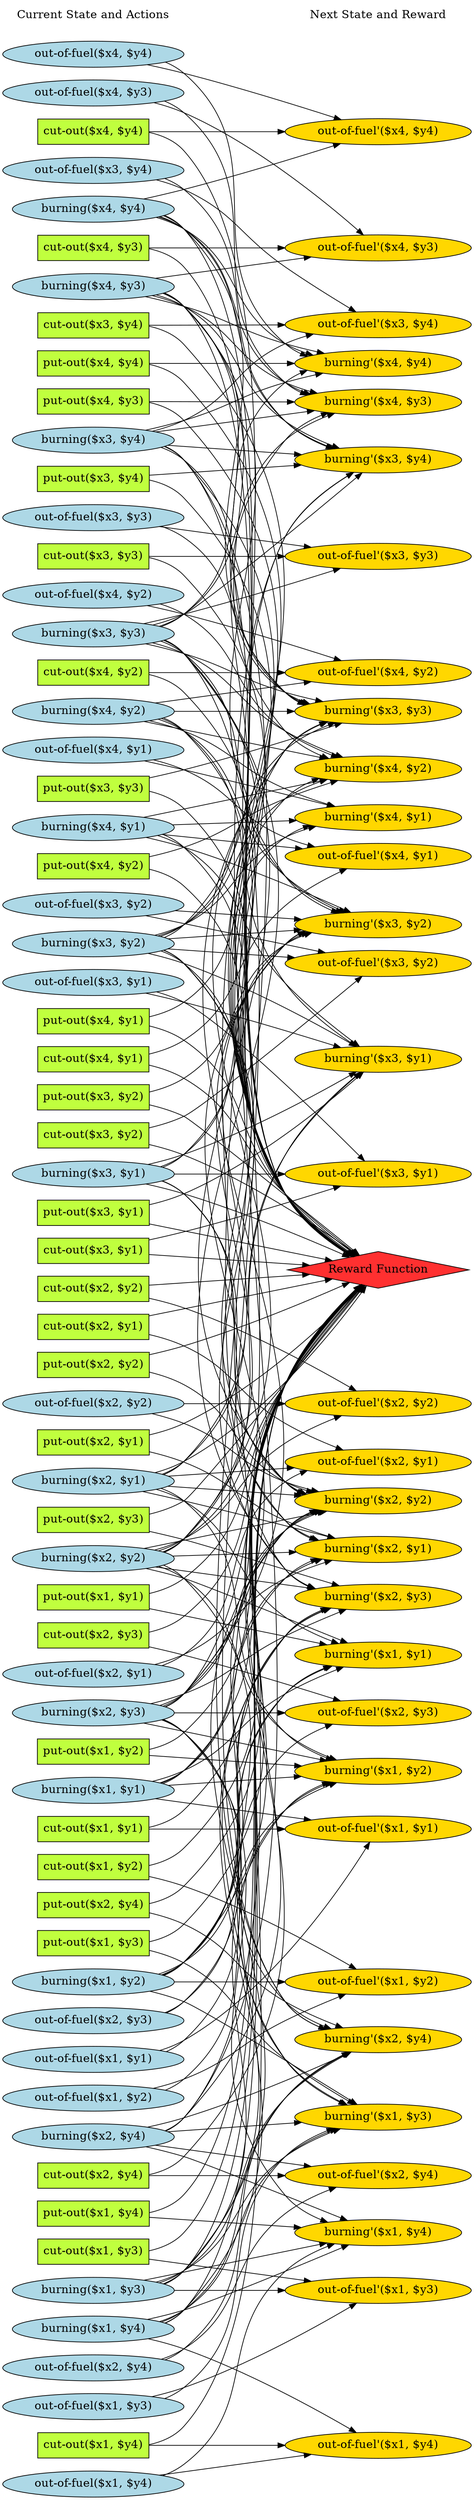 digraph G {
	graph [bb="0,0,615.79,3506.4",
		fontname=Helvetica,
		fontsize=16,
		rankdir=LR,
		ranksep=2.00,
		ratio=auto,
		size=600
	];
	node [fontsize=16,
		label="\N"
	];
	{
		graph [rank=same];
		"cut-out($x4, $y4)"		 [color=black,
			fillcolor=olivedrab1,
			height=0.5,
			pos="108.89,3325.4",
			shape=box,
			style=filled,
			width=1.8056];
		"put-out($x1, $y1)"		 [color=black,
			fillcolor=olivedrab1,
			height=0.5,
			pos="108.89,1268.4",
			shape=box,
			style=filled,
			width=1.8194];
		"burning($x1, $y4)"		 [color=black,
			fillcolor=lightblue,
			height=0.51069,
			pos="108.89,236.38",
			shape=ellipse,
			style=filled,
			width=2.6517];
		"out-of-fuel($x2, $y3)"		 [color=black,
			fillcolor=lightblue,
			height=0.51069,
			pos="108.89,672.38",
			shape=ellipse,
			style=filled,
			width=3.0248];
		"cut-out($x2, $y2)"		 [color=black,
			fillcolor=olivedrab1,
			height=0.5,
			pos="108.89,1700.4",
			shape=box,
			style=filled,
			width=1.8056];
		"burning($x4, $y3)"		 [color=black,
			fillcolor=lightblue,
			height=0.51069,
			pos="108.89,3108.4",
			shape=ellipse,
			style=filled,
			width=2.6517];
		"put-out($x3, $y3)"		 [color=black,
			fillcolor=olivedrab1,
			height=0.5,
			pos="108.89,2404.4",
			shape=box,
			style=filled,
			width=1.8194];
		"burning($x2, $y1)"		 [color=black,
			fillcolor=lightblue,
			height=0.51069,
			pos="108.89,1430.4",
			shape=ellipse,
			style=filled,
			width=2.6517];
		"cut-out($x4, $y3)"		 [color=black,
			fillcolor=olivedrab1,
			height=0.5,
			pos="108.89,3162.4",
			shape=box,
			style=filled,
			width=1.8056];
		"burning($x1, $y3)"		 [color=black,
			fillcolor=lightblue,
			height=0.51069,
			pos="108.89,291.38",
			shape=ellipse,
			style=filled,
			width=2.6517];
		"out-of-fuel($x2, $y4)"		 [color=black,
			fillcolor=lightblue,
			height=0.51069,
			pos="108.89,181.38",
			shape=ellipse,
			style=filled,
			width=3.0248];
		"put-out($x4, $y1)"		 [color=black,
			fillcolor=olivedrab1,
			height=0.5,
			pos="108.89,2078.4",
			shape=box,
			style=filled,
			width=1.8194];
		"put-out($x3, $y2)"		 [color=black,
			fillcolor=olivedrab1,
			height=0.5,
			pos="108.89,1970.4",
			shape=box,
			style=filled,
			width=1.8194];
		"cut-out($x2, $y1)"		 [color=black,
			fillcolor=olivedrab1,
			height=0.5,
			pos="108.89,1646.4",
			shape=box,
			style=filled,
			width=1.8056];
		"burning($x4, $y4)"		 [color=black,
			fillcolor=lightblue,
			height=0.51069,
			pos="108.89,3216.4",
			shape=ellipse,
			style=filled,
			width=2.6517];
		"burning($x2, $y2)"		 [color=black,
			fillcolor=lightblue,
			height=0.51069,
			pos="108.89,1322.4",
			shape=ellipse,
			style=filled,
			width=2.6517];
		"put-out($x1, $y3)"		 [color=black,
			fillcolor=olivedrab1,
			height=0.5,
			pos="108.89,781.38",
			shape=box,
			style=filled,
			width=1.8194];
		"burning($x1, $y2)"		 [color=black,
			fillcolor=lightblue,
			height=0.51069,
			pos="108.89,727.38",
			shape=ellipse,
			style=filled,
			width=2.6517];
		"Current State and Actions"		 [color=black,
			fillcolor=white,
			height=0.5,
			pos="108.89,3488.4",
			shape=plaintext,
			style=bold,
			width=2.5139];
		"out-of-fuel($x1, $y4)"		 [color=black,
			fillcolor=lightblue,
			height=0.51069,
			pos="108.89,18.385",
			shape=ellipse,
			style=filled,
			width=3.0248];
		"out-of-fuel($x2, $y1)"		 [color=black,
			fillcolor=lightblue,
			height=0.51069,
			pos="108.89,1160.4",
			shape=ellipse,
			style=filled,
			width=3.0248];
		"put-out($x3, $y1)"		 [color=black,
			fillcolor=olivedrab1,
			height=0.5,
			pos="108.89,1808.4",
			shape=box,
			style=filled,
			width=1.8194];
		"out-of-fuel($x3, $y2)"		 [color=black,
			fillcolor=lightblue,
			height=0.51069,
			pos="108.89,2242.4",
			shape=ellipse,
			style=filled,
			width=3.0248];
		"put-out($x1, $y2)"		 [color=black,
			fillcolor=olivedrab1,
			height=0.5,
			pos="108.89,1051.4",
			shape=box,
			style=filled,
			width=1.8194];
		"burning($x1, $y1)"		 [color=black,
			fillcolor=lightblue,
			height=0.51069,
			pos="108.89,997.38",
			shape=ellipse,
			style=filled,
			width=2.6517];
		"put-out($x2, $y1)"		 [color=black,
			fillcolor=olivedrab1,
			height=0.5,
			pos="108.89,1484.4",
			shape=box,
			style=filled,
			width=1.8194];
		"out-of-fuel($x1, $y3)"		 [color=black,
			fillcolor=lightblue,
			height=0.51069,
			pos="108.89,126.38",
			shape=ellipse,
			style=filled,
			width=3.0248];
		"out-of-fuel($x2, $y2)"		 [color=black,
			fillcolor=lightblue,
			height=0.51069,
			pos="108.89,1538.4",
			shape=ellipse,
			style=filled,
			width=3.0248];
		"out-of-fuel($x3, $y1)"		 [color=black,
			fillcolor=lightblue,
			height=0.51069,
			pos="108.89,2132.4",
			shape=ellipse,
			style=filled,
			width=3.0248];
		"out-of-fuel($x4, $y2)"		 [color=black,
			fillcolor=lightblue,
			height=0.51069,
			pos="108.89,2676.4",
			shape=ellipse,
			style=filled,
			width=3.0248];
		"cut-out($x3, $y3)"		 [color=black,
			fillcolor=olivedrab1,
			height=0.5,
			pos="108.89,2730.4",
			shape=box,
			style=filled,
			width=1.8056];
		"put-out($x2, $y2)"		 [color=black,
			fillcolor=olivedrab1,
			height=0.5,
			pos="108.89,1592.4",
			shape=box,
			style=filled,
			width=1.8194];
		"out-of-fuel($x1, $y2)"		 [color=black,
			fillcolor=lightblue,
			height=0.51069,
			pos="108.89,562.38",
			shape=ellipse,
			style=filled,
			width=3.0248];
		"burning($x3, $y2)"		 [color=black,
			fillcolor=lightblue,
			height=0.51069,
			pos="108.89,2187.4",
			shape=ellipse,
			style=filled,
			width=2.6517];
		"out-of-fuel($x3, $y4)"		 [color=black,
			fillcolor=lightblue,
			height=0.51069,
			pos="108.89,3271.4",
			shape=ellipse,
			style=filled,
			width=3.0248];
		"put-out($x4, $y4)"		 [color=black,
			fillcolor=olivedrab1,
			height=0.5,
			pos="108.89,3000.4",
			shape=box,
			style=filled,
			width=1.8194];
		"cut-out($x1, $y1)"		 [color=black,
			fillcolor=olivedrab1,
			height=0.5,
			pos="108.89,943.38",
			shape=box,
			style=filled,
			width=1.8056];
		"put-out($x1, $y4)"		 [color=black,
			fillcolor=olivedrab1,
			height=0.5,
			pos="108.89,399.38",
			shape=box,
			style=filled,
			width=1.8194];
		"out-of-fuel($x4, $y1)"		 [color=black,
			fillcolor=lightblue,
			height=0.51069,
			pos="108.89,2458.4",
			shape=ellipse,
			style=filled,
			width=3.0248];
		"put-out($x2, $y3)"		 [color=black,
			fillcolor=olivedrab1,
			height=0.5,
			pos="108.89,1376.4",
			shape=box,
			style=filled,
			width=1.8194];
		"cut-out($x3, $y4)"		 [color=black,
			fillcolor=olivedrab1,
			height=0.5,
			pos="108.89,3054.4",
			shape=box,
			style=filled,
			width=1.8056];
		"out-of-fuel($x1, $y1)"		 [color=black,
			fillcolor=lightblue,
			height=0.51069,
			pos="108.89,617.38",
			shape=ellipse,
			style=filled,
			width=3.0248];
		"burning($x3, $y1)"		 [color=black,
			fillcolor=lightblue,
			height=0.51069,
			pos="108.89,1862.4",
			shape=ellipse,
			style=filled,
			width=2.6517];
		"out-of-fuel($x3, $y3)"		 [color=black,
			fillcolor=lightblue,
			height=0.51069,
			pos="108.89,2784.4",
			shape=ellipse,
			style=filled,
			width=3.0248];
		"cut-out($x1, $y2)"		 [color=black,
			fillcolor=olivedrab1,
			height=0.5,
			pos="108.89,889.38",
			shape=box,
			style=filled,
			width=1.8056];
		"cut-out($x4, $y2)"		 [color=black,
			fillcolor=olivedrab1,
			height=0.5,
			pos="108.89,2567.4",
			shape=box,
			style=filled,
			width=1.8056];
		"out-of-fuel($x4, $y4)"		 [color=black,
			fillcolor=lightblue,
			height=0.51069,
			pos="108.89,3434.4",
			shape=ellipse,
			style=filled,
			width=3.0248];
		"cut-out($x3, $y1)"		 [color=black,
			fillcolor=olivedrab1,
			height=0.5,
			pos="108.89,1754.4",
			shape=box,
			style=filled,
			width=1.8056];
		"put-out($x2, $y4)"		 [color=black,
			fillcolor=olivedrab1,
			height=0.5,
			pos="108.89,835.38",
			shape=box,
			style=filled,
			width=1.8194];
		"cut-out($x1, $y3)"		 [color=black,
			fillcolor=olivedrab1,
			height=0.5,
			pos="108.89,345.38",
			shape=box,
			style=filled,
			width=1.8056];
		"burning($x3, $y4)"		 [color=black,
			fillcolor=lightblue,
			height=0.51069,
			pos="108.89,2892.4",
			shape=ellipse,
			style=filled,
			width=2.6517];
		"put-out($x4, $y2)"		 [color=black,
			fillcolor=olivedrab1,
			height=0.5,
			pos="108.89,2296.4",
			shape=box,
			style=filled,
			width=1.8194];
		"burning($x4, $y1)"		 [color=black,
			fillcolor=lightblue,
			height=0.51069,
			pos="108.89,2350.4",
			shape=ellipse,
			style=filled,
			width=2.6517];
		"cut-out($x2, $y4)"		 [color=black,
			fillcolor=olivedrab1,
			height=0.5,
			pos="108.89,453.38",
			shape=box,
			style=filled,
			width=1.8056];
		"burning($x2, $y3)"		 [color=black,
			fillcolor=lightblue,
			height=0.51069,
			pos="108.89,1105.4",
			shape=ellipse,
			style=filled,
			width=2.6517];
		"out-of-fuel($x4, $y3)"		 [color=black,
			fillcolor=lightblue,
			height=0.51069,
			pos="108.89,3379.4",
			shape=ellipse,
			style=filled,
			width=3.0248];
		"cut-out($x4, $y1)"		 [color=black,
			fillcolor=olivedrab1,
			height=0.5,
			pos="108.89,2024.4",
			shape=box,
			style=filled,
			width=1.8056];
		"cut-out($x3, $y2)"		 [color=black,
			fillcolor=olivedrab1,
			height=0.5,
			pos="108.89,1916.4",
			shape=box,
			style=filled,
			width=1.8056];
		"cut-out($x1, $y4)"		 [color=black,
			fillcolor=olivedrab1,
			height=0.5,
			pos="108.89,72.385",
			shape=box,
			style=filled,
			width=1.8056];
		"burning($x3, $y3)"		 [color=black,
			fillcolor=lightblue,
			height=0.51069,
			pos="108.89,2621.4",
			shape=ellipse,
			style=filled,
			width=2.6517];
		"cut-out($x2, $y3)"		 [color=black,
			fillcolor=olivedrab1,
			height=0.5,
			pos="108.89,1214.4",
			shape=box,
			style=filled,
			width=1.8056];
		"burning($x2, $y4)"		 [color=black,
			fillcolor=lightblue,
			height=0.51069,
			pos="108.89,507.38",
			shape=ellipse,
			style=filled,
			width=2.6517];
		"burning($x4, $y2)"		 [color=black,
			fillcolor=lightblue,
			height=0.51069,
			pos="108.89,2513.4",
			shape=ellipse,
			style=filled,
			width=2.6517];
		"put-out($x3, $y4)"		 [color=black,
			fillcolor=olivedrab1,
			height=0.5,
			pos="108.89,2838.4",
			shape=box,
			style=filled,
			width=1.8194];
		"put-out($x4, $y3)"		 [color=black,
			fillcolor=olivedrab1,
			height=0.5,
			pos="108.89,2946.4",
			shape=box,
			style=filled,
			width=1.8194];
	}
	{
		graph [rank=same];
		"out-of-fuel'($x3, $y1)"		 [color=black,
			fillcolor=gold1,
			height=0.51069,
			pos="488.79,1862.4",
			shape=ellipse,
			style=filled,
			width=3.0838];
		"out-of-fuel'($x2, $y4)"		 [color=black,
			fillcolor=gold1,
			height=0.51069,
			pos="488.79,453.38",
			shape=ellipse,
			style=filled,
			width=3.0838];
		"burning'($x1, $y1)"		 [color=black,
			fillcolor=gold1,
			height=0.51069,
			pos="488.79,1173.4",
			shape=ellipse,
			style=filled,
			width=2.7106];
		"burning'($x4, $y1)"		 [color=black,
			fillcolor=gold1,
			height=0.51069,
			pos="488.79,2363.4",
			shape=ellipse,
			style=filled,
			width=2.7106];
		"burning'($x3, $y3)"		 [color=black,
			fillcolor=gold1,
			height=0.51069,
			pos="488.79,2512.4",
			shape=ellipse,
			style=filled,
			width=2.7106];
		"Next State and Reward"		 [color=black,
			fillcolor=white,
			height=0.5,
			pos="488.79,3488.4",
			shape=plaintext,
			style=bold,
			width=2.25];
		"burning'($x3, $y2)"		 [color=black,
			fillcolor=gold1,
			height=0.51069,
			pos="488.79,2213.4",
			shape=ellipse,
			style=filled,
			width=2.7106];
		"out-of-fuel'($x4, $y4)"		 [color=black,
			fillcolor=gold1,
			height=0.51069,
			pos="488.79,3325.4",
			shape=ellipse,
			style=filled,
			width=3.0838];
		"burning'($x4, $y3)"		 [color=black,
			fillcolor=gold1,
			height=0.51069,
			pos="488.79,2945.4",
			shape=ellipse,
			style=filled,
			width=2.7106];
		"out-of-fuel'($x1, $y1)"		 [color=black,
			fillcolor=gold1,
			height=0.51069,
			pos="488.79,943.38",
			shape=ellipse,
			style=filled,
			width=3.0838];
		"burning'($x2, $y4)"		 [color=black,
			fillcolor=gold1,
			height=0.51069,
			pos="488.79,644.38",
			shape=ellipse,
			style=filled,
			width=2.7106];
		"burning'($x4, $y2)"		 [color=black,
			fillcolor=gold1,
			height=0.51069,
			pos="488.79,2444.4",
			shape=ellipse,
			style=filled,
			width=2.7106];
		"burning'($x3, $y4)"		 [color=black,
			fillcolor=gold1,
			height=0.51069,
			pos="488.79,2864.4",
			shape=ellipse,
			style=filled,
			width=2.7106];
		"out-of-fuel'($x4, $y2)"		 [color=black,
			fillcolor=gold1,
			height=0.51069,
			pos="488.79,2567.4",
			shape=ellipse,
			style=filled,
			width=3.0838];
		"out-of-fuel'($x1, $y3)"		 [color=black,
			fillcolor=gold1,
			height=0.51069,
			pos="488.79,291.38",
			shape=ellipse,
			style=filled,
			width=3.0838];
		"Reward Function"		 [color=black,
			fillcolor=firebrick1,
			height=0.72222,
			pos="488.79,1727.4",
			shape=diamond,
			style=filled,
			width=3.5278];
		"burning'($x2, $y2)"		 [color=black,
			fillcolor=gold1,
			height=0.51069,
			pos="488.79,1415.4",
			shape=ellipse,
			style=filled,
			width=2.7106];
		"burning'($x1, $y4)"		 [color=black,
			fillcolor=gold1,
			height=0.51069,
			pos="488.79,372.38",
			shape=ellipse,
			style=filled,
			width=2.7106];
		"out-of-fuel'($x4, $y3)"		 [color=black,
			fillcolor=gold1,
			height=0.51069,
			pos="488.79,3162.4",
			shape=ellipse,
			style=filled,
			width=3.0838];
		"out-of-fuel'($x1, $y2)"		 [color=black,
			fillcolor=gold1,
			height=0.51069,
			pos="488.79,727.38",
			shape=ellipse,
			style=filled,
			width=3.0838];
		"burning'($x4, $y4)"		 [color=black,
			fillcolor=gold1,
			height=0.51069,
			pos="488.79,3000.4",
			shape=ellipse,
			style=filled,
			width=2.7106];
		"burning'($x2, $y3)"		 [color=black,
			fillcolor=gold1,
			height=0.51069,
			pos="488.79,1254.4",
			shape=ellipse,
			style=filled,
			width=2.7106];
		"out-of-fuel'($x2, $y1)"		 [color=black,
			fillcolor=gold1,
			height=0.51069,
			pos="488.79,1470.4",
			shape=ellipse,
			style=filled,
			width=3.0838];
		"out-of-fuel'($x3, $y4)"		 [color=black,
			fillcolor=gold1,
			height=0.51069,
			pos="488.79,3055.4",
			shape=ellipse,
			style=filled,
			width=3.0838];
		"out-of-fuel'($x3, $y3)"		 [color=black,
			fillcolor=gold1,
			height=0.51069,
			pos="488.79,2730.4",
			shape=ellipse,
			style=filled,
			width=3.0838];
		"burning'($x1, $y3)"		 [color=black,
			fillcolor=gold1,
			height=0.51069,
			pos="488.79,535.38",
			shape=ellipse,
			style=filled,
			width=2.7106];
		"burning'($x3, $y1)"		 [color=black,
			fillcolor=gold1,
			height=0.51069,
			pos="488.79,1997.4",
			shape=ellipse,
			style=filled,
			width=2.7106];
		"out-of-fuel'($x2, $y2)"		 [color=black,
			fillcolor=gold1,
			height=0.51069,
			pos="488.79,1538.4",
			shape=ellipse,
			style=filled,
			width=3.0838];
		"out-of-fuel'($x2, $y3)"		 [color=black,
			fillcolor=gold1,
			height=0.51069,
			pos="488.79,1105.4",
			shape=ellipse,
			style=filled,
			width=3.0838];
		"out-of-fuel'($x3, $y2)"		 [color=black,
			fillcolor=gold1,
			height=0.51069,
			pos="488.79,2158.4",
			shape=ellipse,
			style=filled,
			width=3.0838];
		"burning'($x1, $y2)"		 [color=black,
			fillcolor=gold1,
			height=0.51069,
			pos="488.79,1024.4",
			shape=ellipse,
			style=filled,
			width=2.7106];
		"out-of-fuel'($x1, $y4)"		 [color=black,
			fillcolor=gold1,
			height=0.51069,
			pos="488.79,72.385",
			shape=ellipse,
			style=filled,
			width=3.0838];
		"out-of-fuel'($x4, $y1)"		 [color=black,
			fillcolor=gold1,
			height=0.51069,
			pos="488.79,2308.4",
			shape=ellipse,
			style=filled,
			width=3.0838];
		"burning'($x2, $y1)"		 [color=black,
			fillcolor=gold1,
			height=0.51069,
			pos="488.79,1335.4",
			shape=ellipse,
			style=filled,
			width=2.7106];
	}
	"cut-out($x4, $y4)" -> "out-of-fuel'($x4, $y4)"	 [color=black,
		pos="e,377.75,3325.4 174,3325.4 226.87,3325.4 303.34,3325.4 367.56,3325.4",
		style=solid];
	"cut-out($x4, $y4)" -> "Reward Function"	 [pos="e,453.77,1746.2 173.97,3322.4 190.47,3318.5 206.69,3311.3 217.79,3298.4 431.19,3051 210.89,2125.1 361.79,1835.4 380.42,1799.6 416.36,\
1770.7 445.11,1751.8"];
	"put-out($x1, $y1)" -> "burning'($x1, $y1)"	 [color=black,
		pos="e,429.6,1188.1 174.65,1252.2 188.87,1248.6 203.84,1244.9 217.79,1241.4 286.53,1224.1 365.1,1204.3 419.69,1190.6",
		style=solid];
	"put-out($x1, $y1)" -> "Reward Function"	 [pos="e,468.56,1705.2 174.66,1275.4 189.94,1279.4 205.39,1285.7 217.79,1295.4 324.98,1379.1 287.77,1451.3 361.79,1565.4 393.12,1613.7 \
435.09,1665.5 461.79,1697.2"];
	"burning($x1, $y4)" -> "burning'($x2, $y4)"	 [color=black,
		pos="e,451.09,627.38 186.17,247.24 197.58,251.3 208.59,256.83 217.79,264.38 331.49,357.71 264.57,451.99 361.79,562.38 384.08,587.7 415.99,\
608.36 442.11,622.61",
		style=solid];
	"burning($x1, $y4)" -> "Reward Function"	 [pos="e,464.72,1706.1 191.3,245.83 201.38,250.14 210.63,256.12 217.79,264.38 408.18,484.3 252.38,1295.9 361.79,1565.4 383.35,1618.5 427.57,\
1668.8 457.45,1698.9"];
	"burning($x1, $y4)" -> "burning'($x1, $y4)"	 [color=black,
		pos="e,447.76,355.65 169.93,250.53 185.62,254.61 202.44,259.34 217.79,264.38 260.19,278.31 372.81,324.51 438.43,351.77",
		style=solid];
	"burning($x1, $y4)" -> "burning'($x2, $y3)"	 [color=black,
		pos="e,423.64,1240.7 190.72,246 200.94,250.27 210.39,256.2 217.79,264.38 499.96,576.68 103.97,867.7 361.79,1200.4 374.94,1217.4 394.47,\
1229.1 414.25,1237.1",
		style=solid];
	"burning($x1, $y4)" -> "burning'($x1, $y3)"	 [color=black,
		pos="e,435,519.98 183.9,247.89 195.91,251.87 207.7,257.21 217.79,264.38 311.8,331.27 273.33,406.31 361.79,480.38 380.28,495.87 403.8,\
507.7 425.51,516.35",
		style=solid];
	"burning($x1, $y4)" -> "out-of-fuel'($x1, $y4)"	 [color=black,
		pos="e,457.97,90.067 172.22,222.62 187.33,218.62 203.3,213.84 217.79,208.38 303.51,176.09 397.84,124.62 449.2,95.132",
		style=solid];
	"out-of-fuel($x2, $y3)" -> "burning'($x2, $y3)"	 [color=black,
		pos="e,426.55,1240.2 192.78,684.13 202.02,688.14 210.65,693.43 217.79,700.38 383.46,861.73 208.75,1027 361.79,1200.4 376.34,1216.9 396.79,\
1228.5 416.99,1236.6",
		style=solid];
	"out-of-fuel($x2, $y3)" -> "out-of-fuel'($x2, $y3)"	 [color=black,
		pos="e,426.94,1090 191.25,684.56 200.91,688.49 210.06,693.64 217.79,700.38 344.81,811.28 243.49,931.23 361.79,1051.4 377.07,1066.9 397.52,\
1078.2 417.5,1086.4",
		style=solid];
	"cut-out($x2, $y2)" -> "Reward Function"	 [pos="e,394.27,1720.7 174,1705 231.48,1709.1 316.87,1715.2 384.07,1720"];
	"cut-out($x2, $y2)" -> "out-of-fuel'($x2, $y2)"	 [color=black,
		pos="e,457.59,1556.2 173.93,1686.8 188.53,1683 203.84,1678.5 217.79,1673.4 303.34,1641.7 397.36,1590.7 448.8,1561.3",
		style=solid];
	"burning($x4, $y3)" -> "burning'($x3, $y3)"	 [color=black,
		pos="e,398.3,2519.5 190.18,3098.7 200.42,3094.6 210.02,3089 217.79,3081.4 395.04,2906.8 182.24,2712.6 361.79,2540.4 369.59,2532.9 378.92,\
2527.2 388.93,2523",
		style=solid];
	"burning($x4, $y3)" -> "burning'($x3, $y2)"	 [color=black,
		pos="e,436.58,2228.9 191.31,3099 201.25,3094.9 210.47,3089.2 217.79,3081.4 464.53,2817.5 149.83,2573.9 361.79,2281.4 377.82,2259.3 403.31,\
2243.6 427.18,2232.9",
		style=solid];
	"burning($x4, $y3)" -> "burning'($x4, $y3)"	 [color=black,
		pos="e,411.79,2956.8 178.1,3095.7 191.6,3092 205.41,3087.3 217.79,3081.4 290.02,3047 289.11,3006.8 361.79,2973.4 374.32,2967.6 388.11,\
2963 401.83,2959.3",
		style=solid];
	"burning($x4, $y3)" -> "burning'($x4, $y2)"	 [color=black,
		pos="e,411.69,2455.7 190.62,3098.8 200.73,3094.7 210.17,3089.1 217.79,3081.4 409.7,2887.9 176.71,2685.4 361.79,2485.4 372.72,2473.6 387.09,\
2465.2 402.2,2459.2",
		style=solid];
	"burning($x4, $y3)" -> "burning'($x3, $y4)"	 [color=black,
		pos="e,437.57,2880.1 182.54,3096.6 194.83,3092.9 207.06,3087.9 217.79,3081.4 300.39,3031.2 283.46,2975 361.79,2918.4 381.7,2904 406.04,\
2892.4 428,2883.7",
		style=solid];
	"burning($x4, $y3)" -> "Reward Function"	 [pos="e,453.93,1746.3 192.03,3099.4 201.81,3095.2 210.78,3089.4 217.79,3081.4 585.51,2662.4 100.11,2327.6 361.79,1835.4 380.72,1799.8 \
416.64,1770.8 445.29,1751.9"];
	"burning($x4, $y3)" -> "out-of-fuel'($x4, $y3)"	 [color=black,
		pos="e,404.01,3150.4 185.91,3119.2 245.86,3127.8 329.75,3139.8 393.89,3149",
		style=solid];
	"burning($x4, $y3)" -> "burning'($x4, $y4)"	 [color=black,
		pos="e,420.66,3013.6 170.98,3094.3 186.35,3090.4 202.75,3086 217.79,3081.4 282.96,3061.3 296.36,3047.6 361.79,3028.4 377.46,3023.8 394.42,\
3019.5 410.66,3015.8",
		style=solid];
	"put-out($x3, $y3)" -> "burning'($x3, $y3)"	 [color=black,
		pos="e,437.73,2496.6 174.49,2420 188.78,2423.6 203.83,2427.5 217.79,2431.4 290.42,2451.4 373.32,2476.6 427.88,2493.5",
		style=solid];
	"put-out($x3, $y3)" -> "Reward Function"	 [pos="e,455.8,1746.7 174.64,2399.7 190.46,2395.7 206.17,2388.8 217.79,2377.4 395.3,2202.4 229.2,2046.4 361.79,1835.4 383.39,1801 419.39,\
1771.7 447.39,1752.4"];
	"burning($x2, $y1)" -> "burning'($x1, $y1)"	 [color=black,
		pos="e,436.68,1188.9 183.32,1418.8 195.39,1415 207.35,1410 217.79,1403.4 303.14,1349.3 281.02,1288.1 361.79,1227.4 381.25,1212.7 405.3,\
1201.2 427.14,1192.6",
		style=solid];
	"burning($x2, $y1)" -> "burning'($x3, $y2)"	 [color=black,
		pos="e,397.43,2206.7 191.18,1439.8 201.15,1444 210.4,1449.6 217.79,1457.4 445.12,1696.4 131.31,1949.5 361.79,2185.4 369.21,2193 378.19,\
2198.7 387.91,2203",
		style=solid];
	"burning($x2, $y1)" -> "Reward Function"	 [pos="e,471.81,1704.4 181.36,1442.5 193.97,1446.2 206.62,1451.1 217.79,1457.4 328.07,1519.8 424.22,1639.6 465.84,1696.2"];
	"burning($x2, $y1)" -> "burning'($x2, $y2)"	 [color=black,
		pos="e,393.25,1419.1 202.82,1426.7 257.45,1424.5 326.67,1421.8 383.21,1419.5",
		style=solid];
	"burning($x2, $y1)" -> "out-of-fuel'($x2, $y1)"	 [color=black,
		pos="e,394.76,1460.5 192.82,1439.2 249.2,1445.1 324.2,1453.1 384.46,1459.4",
		style=solid];
	"burning($x2, $y1)" -> "burning'($x3, $y1)"	 [color=black,
		pos="e,459.31,1979.7 189.49,1440.4 199.89,1444.4 209.71,1449.9 217.79,1457.4 366.27,1594.9 248.86,1721.4 361.79,1889.4 385.25,1924.3 \
422.89,1954.5 450.94,1974",
		style=solid];
	"burning($x2, $y1)" -> "burning'($x1, $y2)"	 [color=black,
		pos="e,429.76,1039.1 188.03,1420 198.82,1416 209.15,1410.7 217.79,1403.4 338.68,1301.7 249.4,1189.4 361.79,1078.4 377.94,1062.4 399.55,\
1050.9 420.31,1042.6",
		style=solid];
	"burning($x2, $y1)" -> "burning'($x2, $y1)"	 [color=black,
		pos="e,429.6,1350.1 167.85,1415.9 184.02,1411.9 201.59,1407.5 217.79,1403.4 286.53,1386.1 365.1,1366.3 419.69,1352.6",
		style=solid];
	"cut-out($x4, $y3)" -> "Reward Function"	 [pos="e,453.88,1746.3 174.15,3159.2 190.55,3155.3 206.67,3148.1 217.79,3135.4 409,2916.5 225.96,2092.4 361.79,1835.4 380.64,1799.7 416.56,\
1770.8 445.24,1751.8"];
	"cut-out($x4, $y3)" -> "out-of-fuel'($x4, $y3)"	 [color=black,
		pos="e,377.75,3162.4 174,3162.4 226.87,3162.4 303.34,3162.4 367.56,3162.4",
		style=solid];
	"burning($x1, $y3)" -> "burning'($x2, $y4)"	 [color=black,
		pos="e,452.58,627.22 186.18,302.34 197.47,306.2 208.43,311.39 217.79,318.38 318.68,393.73 274.72,471.42 361.79,562.38 385.36,587.01 417.67,\
607.85 443.68,622.36",
		style=solid];
	"burning($x1, $y3)" -> "out-of-fuel'($x1, $y3)"	 [color=black,
		pos="e,377.45,291.38 204.77,291.38 254.06,291.38 314.82,291.38 367.4,291.38",
		style=solid];
	"burning($x1, $y3)" -> "Reward Function"	 [pos="e,464.76,1706.1 192.3,300.53 201.97,304.71 210.85,310.48 217.79,318.38 401.78,528.05 256.25,1307.2 361.79,1565.4 383.47,1618.4 427.66,\
1668.8 457.5,1698.9"];
	"burning($x1, $y3)" -> "burning'($x2, $y2)"	 [color=black,
		pos="e,422.19,1401.9 191.87,300.56 201.67,304.73 210.7,310.48 217.79,318.38 530.61,667 76.52,990.88 361.79,1362.4 374.52,1379 393.41,\
1390.4 412.71,1398.3",
		style=solid];
	"burning($x1, $y3)" -> "burning'($x1, $y4)"	 [color=black,
		pos="e,423.53,358.61 173.57,305.03 239.83,319.24 343.5,341.46 413.46,356.45",
		style=solid];
	"burning($x1, $y3)" -> "burning'($x2, $y3)"	 [color=black,
		pos="e,423.74,1240.6 191.69,300.73 201.52,304.86 210.6,310.57 217.79,318.38 486.7,610.7 117.05,887.55 361.79,1200.4 375.02,1217.3 394.57,\
1229 414.35,1237.1",
		style=solid];
	"burning($x1, $y3)" -> "burning'($x1, $y3)"	 [color=black,
		pos="e,438.52,519.56 182.53,303.19 194.81,306.94 207.05,311.88 217.79,318.38 300.18,368.3 283.83,423.8 361.79,480.38 382.07,495.11 406.91,\
507 429.16,515.92",
		style=solid];
	"burning($x1, $y3)" -> "burning'($x1, $y2)"	 [color=black,
		pos="e,424.95,1010.4 190.75,300.88 200.85,304.98 210.25,310.63 217.79,318.38 424.69,531.13 172.51,741.82 361.79,970.38 375.61,987.08 \
395.55,998.73 415.5,1006.8",
		style=solid];
	"out-of-fuel($x2, $y4)" -> "out-of-fuel'($x2, $y4)"	 [color=black,
		pos="e,433.91,437.28 186.36,194.36 197.44,198.15 208.29,203.05 217.79,209.38 305.95,268.17 278.32,334.12 361.79,399.38 380.24,413.81 \
403.13,425.13 424.32,433.59",
		style=solid];
	"out-of-fuel($x2, $y4)" -> "burning'($x2, $y4)"	 [color=black,
		pos="e,449.71,627.38 191.27,193.54 200.92,197.47 210.07,202.63 217.79,209.38 345.32,320.94 253.86,431.77 361.79,562.38 383.06,588.12 \
414.53,608.61 440.7,622.67",
		style=solid];
	"put-out($x4, $y1)" -> "burning'($x4, $y1)"	 [color=black,
		pos="e,403.54,2354.4 174.48,2086.1 189.69,2090.1 205.14,2096.2 217.79,2105.4 315.36,2176.3 263.29,2265.8 361.79,2335.4 371.44,2342.2 \
382.46,2347.4 393.88,2351.4",
		style=solid];
	"put-out($x4, $y1)" -> "Reward Function"	 [pos="e,460.06,1747.6 174.58,2070.3 189.7,2066.3 205.08,2060.3 217.79,2051.4 312.09,1984.9 285.27,1921.7 361.79,1835.4 389.12,1804.5 425.24,\
1774.5 451.8,1753.9"];
	"put-out($x3, $y2)" -> "burning'($x3, $y2)"	 [color=black,
		pos="e,405.51,2203.8 174.46,1979.1 189.5,1983.1 204.88,1988.9 217.79,1997.4 305.76,2055.2 273.06,2128.8 361.79,2185.4 372.15,2192 383.85,\
2197.1 395.85,2200.9",
		style=solid];
	"put-out($x3, $y2)" -> "Reward Function"	 [pos="e,462.74,1748.4 174.55,1959 189.2,1955.1 204.38,1950 217.79,1943.4 244.16,1930.3 388.58,1810.5 454.7,1755.2"];
	"cut-out($x2, $y1)" -> "Reward Function"	 [pos="e,426.19,1714.2 174,1660.1 241.14,1674.5 346.33,1697.1 416.16,1712"];
	"cut-out($x2, $y1)" -> "out-of-fuel'($x2, $y1)"	 [color=black,
		pos="e,427.19,1485.7 174.12,1634.8 188.86,1630.9 204.19,1625.9 217.79,1619.4 290.02,1585 290.79,1548.3 361.79,1511.4 379.17,1502.4 398.93,\
1494.8 417.57,1488.7",
		style=solid];
	"burning($x4, $y4)" -> "burning'($x3, $y3)"	 [color=black,
		pos="e,397.94,2519.1 190.75,3206.9 200.84,3202.8 210.25,3197.1 217.79,3189.4 423.88,2977.7 152.9,2749.3 361.79,2540.4 369.35,2532.8 378.48,\
2527.1 388.32,2522.8",
		style=solid];
	"burning($x4, $y4)" -> "out-of-fuel'($x4, $y4)"	 [color=black,
		pos="e,435.94,3309.2 167.68,3231 183.92,3235.2 201.57,3239.9 217.79,3244.4 289.56,3264.5 371.47,3289.3 426.08,3306.2",
		style=solid];
	"burning($x4, $y4)" -> "burning'($x4, $y3)"	 [color=black,
		pos="e,404.07,2954.6 185.01,3205.3 196.63,3201.4 208,3196.3 217.79,3189.4 312.09,3122.9 266.61,3038.6 361.79,2973.4 371.61,2966.7 382.78,\
2961.5 394.32,2957.6",
		style=solid];
	"burning($x4, $y4)" -> "burning'($x3, $y4)"	 [color=black,
		pos="e,431.66,2879.3 186.74,3205.7 197.89,3201.8 208.66,3196.5 217.79,3189.4 325.22,3105.4 261.4,3010.7 361.79,2918.4 378.8,2902.7 401.04,\
2891.2 422.09,2882.9",
		style=solid];
	"burning($x4, $y4)" -> "Reward Function"	 [pos="e,453.84,1746.3 192.37,3207.3 202.03,3203.1 210.88,3197.3 217.79,3189.4 416.35,2961.1 220.97,2103.2 361.79,1835.4 380.56,1799.7 \
416.49,1770.7 445.19,1751.8"];
	"burning($x4, $y4)" -> "burning'($x4, $y4)"	 [color=black,
		pos="e,407,3010.5 182.51,3204.6 194.8,3200.8 207.04,3195.9 217.79,3189.4 299.97,3139.8 278.95,3076.9 361.79,3028.4 372.62,3022 384.75,\
3017.1 397.08,3013.3",
		style=solid];
	"burning($x2, $y2)" -> "burning'($x1, $y1)"	 [color=black,
		pos="e,447.62,1190.2 173.27,1308.7 188.05,1304.9 203.61,1300.5 217.79,1295.4 284.44,1271.6 297.25,1256.4 361.79,1227.4 386.87,1216.1 \
414.99,1204 438.29,1194.1",
		style=solid];
	"burning($x2, $y2)" -> "burning'($x3, $y3)"	 [color=black,
		pos="e,409.3,2501.6 191.94,1331.5 201.73,1335.7 210.73,1341.4 217.79,1349.4 551.79,1725.2 41.02,2084.3 361.79,2471.4 371.72,2483.4 385.21,\
2491.9 399.68,2497.9",
		style=solid];
	"burning($x2, $y2)" -> "burning'($x3, $y2)"	 [color=black,
		pos="e,397.21,2207 191.36,1331.7 201.3,1335.8 210.5,1341.5 217.79,1349.4 474.26,1625.7 101.68,1912.5 361.79,2185.4 369.11,2193.1 378.04,\
2198.9 387.72,2203.2",
		style=solid];
	"burning($x2, $y2)" -> "Reward Function"	 [pos="e,469.73,1705.2 185.01,1333.5 196.63,1337.3 208,1342.5 217.79,1349.4 312.09,1415.9 294.33,1471.8 361.79,1565.4 395.64,1612.3 437.28,\
1665 463.18,1697.1"];
	"burning($x2, $y2)" -> "burning'($x2, $y2)"	 [color=black,
		pos="e,428.71,1400.8 168.53,1336.8 236.14,1353.5 347.17,1380.8 418.86,1398.4",
		style=solid];
	"burning($x2, $y2)" -> "burning'($x2, $y3)"	 [color=black,
		pos="e,417.64,1267 179.21,1309.9 243.66,1298.3 339.65,1281 407.43,1268.8",
		style=solid];
	"burning($x2, $y2)" -> "burning'($x1, $y3)"	 [color=black,
		pos="e,446.36,552.08 190.81,1312.9 200.9,1308.8 210.28,1303.2 217.79,1295.4 431.67,1073.7 187.45,871.36 361.79,617.38 380.29,590.44 410.84,\
570.23 437.23,556.62",
		style=solid];
	"burning($x2, $y2)" -> "burning'($x3, $y1)"	 [color=black,
		pos="e,458.54,1979.9 190.18,1332.1 200.42,1336.1 210.02,1341.7 217.79,1349.4 394.77,1523.7 229.56,1679.1 361.79,1889.4 384.1,1924.9 421.73,\
1954.9 450.07,1974.2",
		style=solid];
	"burning($x2, $y2)" -> "out-of-fuel'($x2, $y2)"	 [color=black,
		pos="e,422.33,1523.6 181.43,1334.3 194.03,1338.1 206.66,1343 217.79,1349.4 297.33,1395.2 283.88,1448.9 361.79,1497.4 377.28,1507 395.26,\
1514.6 412.71,1520.5",
		style=solid];
	"burning($x2, $y2)" -> "burning'($x1, $y2)"	 [color=black,
		pos="e,434.04,1039.6 185.02,1311.3 196.64,1307.4 208.01,1302.3 217.79,1295.4 312.32,1228.6 272.88,1152.5 361.79,1078.4 380.02,1063.2 \
403.17,1051.6 424.64,1043.2",
		style=solid];
	"burning($x2, $y2)" -> "burning'($x2, $y1)"	 [color=black,
		pos="e,392.5,1332.1 203.31,1325.6 257.52,1327.5 325.98,1329.8 382.16,1331.8",
		style=solid];
	"put-out($x1, $y3)" -> "Reward Function"	 [pos="e,465.64,1706.1 174.64,785.39 190.65,789.38 206.45,796.38 217.79,808.38 452.93,1057.4 220.73,1253.3 361.79,1565.4 385.46,1617.8 \
429.34,1668.5 458.55,1698.8"];
	"put-out($x1, $y3)" -> "burning'($x1, $y3)"	 [color=black,
		pos="e,457.45,552.97 174.42,770.98 189.23,767.05 204.51,761.69 217.79,754.38 295.19,711.81 292.48,672.15 361.79,617.38 389.54,595.46 \
423.22,573.76 448.78,558.2",
		style=solid];
	"burning($x1, $y2)" -> "burning'($x1, $y1)"	 [color=black,
		pos="e,414.51,1161.4 188.65,737.51 199.3,741.5 209.41,746.95 217.79,754.38 352.23,873.74 231.57,1008.4 361.79,1132.4 373.79,1143.8 389.02,\
1152.1 404.71,1158",
		style=solid];
	"burning($x1, $y2)" -> "Reward Function"	 [pos="e,465.54,1706.1 191.32,736.71 201.27,740.84 210.48,746.55 217.79,754.38 467.5,1022.1 213.06,1230.9 361.79,1565.4 385.14,1617.9 429.1,\
1668.6 458.42,1698.9"];
	"burning($x1, $y2)" -> "burning'($x2, $y2)"	 [color=black,
		pos="e,424.47,1401.6 190.65,736.99 200.75,741.07 210.19,746.69 217.79,754.38 412.9,951.98 182.34,1150.5 361.79,1362.4 375.56,1378.6 395.18,\
1390 414.84,1397.9",
		style=solid];
	"burning($x1, $y2)" -> "out-of-fuel'($x1, $y2)"	 [color=black,
		pos="e,377.45,727.38 204.77,727.38 254.06,727.38 314.82,727.38 367.4,727.38",
		style=solid];
	"burning($x1, $y2)" -> "burning'($x2, $y3)"	 [color=black,
		pos="e,427.18,1240 189.55,737.34 199.94,741.36 209.75,746.87 217.79,754.38 369.94,896.65 221.47,1046.4 361.79,1200.4 376.67,1216.7 397.32,\
1228.3 417.6,1236.4",
		style=solid];
	"burning($x1, $y2)" -> "burning'($x1, $y3)"	 [color=black,
		pos="e,460.63,553.28 174.25,713.97 188.83,710.03 204.06,705.19 217.79,699.38 265.58,679.19 390.2,599.27 451.99,558.93",
		style=solid];
	"burning($x1, $y2)" -> "burning'($x1, $y2)"	 [color=black,
		pos="e,434.06,1009.1 185.01,738.52 196.63,742.35 208,747.49 217.79,754.38 312.09,820.86 273.09,896.6 361.79,970.38 380.04,985.56 403.19,\
997.11 424.66,1005.6",
		style=solid];
	"burning($x1, $y2)" -> "burning'($x2, $y1)"	 [color=black,
		pos="e,426.09,1321.2 190.14,737.12 200.38,741.18 209.99,746.75 217.79,754.38 391.32,924.22 202.36,1098.3 361.79,1281.4 376.16,1297.9 \
396.46,1309.5 416.57,1317.6",
		style=solid];
	"Current State and Actions" -> "Next State and Reward"	 [color=black,
		pos="e,407.56,3488.4 199.45,3488.4 259.18,3488.4 337.44,3488.4 397.35,3488.4",
		style=invis];
	"out-of-fuel($x1, $y4)" -> "burning'($x1, $y4)"	 [color=black,
		pos="e,431.32,357.39 190.92,30.581 200.57,34.3 209.81,39.127 217.79,45.385 325.71,130.07 260.97,225.37 361.79,318.38 378.7,333.99 400.81,\
345.51 421.78,353.8",
		style=solid];
	"out-of-fuel($x1, $y4)" -> "out-of-fuel'($x1, $y4)"	 [color=black,
		pos="e,404.07,60.422 192.82,30.235 252.2,38.72 332.23,50.155 393.94,58.974",
		style=solid];
	"out-of-fuel($x2, $y1)" -> "out-of-fuel'($x2, $y1)"	 [color=black,
		pos="e,397,1459.9 190.47,1172.7 200.25,1176.4 209.65,1181.2 217.79,1187.4 321.33,1266.3 257.21,1364.9 361.79,1442.4 369.54,1448.1 378.25,\
1452.7 387.37,1456.4",
		style=solid];
	"out-of-fuel($x2, $y1)" -> "burning'($x2, $y1)"	 [color=black,
		pos="e,444.35,1318.9 180.1,1174.3 192.89,1177.9 205.93,1182.2 217.79,1187.4 287.83,1218 294.41,1245.3 361.79,1281.4 385.1,1293.9 411.92,\
1305.7 434.8,1315.1",
		style=solid];
	"put-out($x3, $y1)" -> "Reward Function"	 [pos="e,426.03,1740.6 174.43,1794.6 241.54,1780.2 346.34,1757.7 416.01,1742.8"];
	"put-out($x3, $y1)" -> "burning'($x3, $y1)"	 [color=black,
		pos="e,463.78,1979.6 174.52,1821.3 189.02,1825 204.14,1829.7 217.79,1835.4 309.26,1873.3 406.45,1938.6 455.48,1973.6",
		style=solid];
	"out-of-fuel($x3, $y2)" -> "burning'($x3, $y2)"	 [color=black,
		pos="e,397.97,2220.3 208.69,2234.8 263.86,2230.6 332.43,2225.3 387.8,2221.1",
		style=solid];
	"out-of-fuel($x3, $y2)" -> "out-of-fuel'($x3, $y2)"	 [color=black,
		pos="e,421.74,2173.1 175.4,2227.8 226.24,2216.5 298.49,2200.5 361.79,2186.4 377.91,2182.8 395.19,2179 411.63,2175.3",
		style=solid];
	"put-out($x1, $y2)" -> "Reward Function"	 [pos="e,466.48,1705.7 174.42,1056.3 190.25,1060.3 206.01,1067.1 217.79,1078.4 380.73,1234.6 258.71,1364.6 361.79,1565.4 388.04,1616.5 \
431.24,1667.5 459.61,1698.3"];
	"put-out($x1, $y2)" -> "burning'($x1, $y2)"	 [color=black,
		pos="e,397.33,1030.8 174.43,1046.8 232.78,1042.6 319.62,1036.4 387.1,1031.6",
		style=solid];
	"burning($x1, $y1)" -> "burning'($x1, $y1)"	 [color=black,
		pos="e,429.42,1158.8 178.1,1010.1 191.6,1013.8 205.41,1018.5 217.79,1024.4 290.02,1058.8 290.79,1095.5 361.79,1132.4 379.86,1141.8 400.51,\
1149.6 419.78,1155.8",
		style=solid];
	"burning($x1, $y1)" -> "out-of-fuel'($x1, $y1)"	 [color=black,
		pos="e,404.01,955.36 185.91,986.52 245.86,977.96 329.75,965.97 393.89,956.8",
		style=solid];
	"burning($x1, $y1)" -> "Reward Function"	 [pos="e,466.25,1705.8 190.18,1007.1 200.42,1011.1 210.02,1016.7 217.79,1024.4 395.04,1199 251.2,1342.5 361.79,1565.4 387.34,1616.9 430.73,\
1667.8 459.32,1698.4"];
	"burning($x1, $y1)" -> "burning'($x2, $y2)"	 [color=black,
		pos="e,428.36,1400.9 188.12,1007.7 198.9,1011.7 209.2,1017.1 217.79,1024.4 341.98,1130.4 246.06,1247.2 361.79,1362.4 377.47,1378 398.44,\
1389.3 418.77,1397.3",
		style=solid];
	"burning($x1, $y1)" -> "burning'($x1, $y2)"	 [color=black,
		pos="e,397.34,1017.9 198.97,1003.7 255.49,1007.8 328.74,1013 387.33,1017.2",
		style=solid];
	"burning($x1, $y1)" -> "burning'($x2, $y1)"	 [color=black,
		pos="e,432.17,1320.4 186.32,1008.2 197.59,1012 208.51,1017.3 217.79,1024.4 321.81,1103.9 264.44,1193.8 361.79,1281.4 379.05,1296.9 401.46,\
1308.4 422.58,1316.8",
		style=solid];
	"put-out($x2, $y1)" -> "Reward Function"	 [pos="e,467.3,1705.6 174.55,1495.8 189.2,1499.6 204.38,1504.7 217.79,1511.4 317.4,1560.7 414.19,1651.7 460.11,1698.3"];
	"put-out($x2, $y1)" -> "burning'($x2, $y1)"	 [color=black,
		pos="e,446.71,1352.1 174.43,1470.5 188.87,1466.8 203.98,1462.4 217.79,1457.4 284.55,1433.3 297.06,1417.5 361.79,1388.4 386.52,1377.3 \
414.27,1365.5 437.43,1355.9",
		style=solid];
	"out-of-fuel($x1, $y3)" -> "out-of-fuel'($x1, $y3)"	 [color=black,
		pos="e,457.99,273.56 175.36,140.96 189.53,144.78 204.3,149.28 217.79,154.38 303.59,186.85 397.89,238.72 449.22,268.45",
		style=solid];
	"out-of-fuel($x1, $y3)" -> "burning'($x1, $y3)"	 [color=black,
		pos="e,430.7,520.54 190.81,138.64 200.6,142.56 209.9,147.68 217.79,154.38 338.49,256.96 249.54,368.63 361.79,480.38 378.14,496.67 400.12,\
508.5 421.14,516.91",
		style=solid];
	"out-of-fuel($x2, $y2)" -> "burning'($x2, $y2)"	 [color=black,
		pos="e,417.7,1428.1 176.41,1523.9 190.24,1520.3 204.61,1516.1 217.79,1511.4 284.44,1487.6 294.83,1466.3 361.79,1443.4 376.4,1438.4 392.27,\
1434 407.67,1430.4",
		style=solid];
	"out-of-fuel($x2, $y2)" -> "out-of-fuel'($x2, $y2)"	 [color=black,
		pos="e,377.7,1538.4 217.93,1538.4 264.67,1538.4 319.55,1538.4 367.57,1538.4",
		style=solid];
	"out-of-fuel($x3, $y1)" -> "out-of-fuel'($x3, $y1)"	 [color=black,
		pos="e,466.13,1880.4 184.33,2119.1 195.91,2115.5 207.45,2111 217.79,2105.4 294.81,2063.4 296.47,2028.9 361.79,1970.4 394.31,1941.2 432.5,\
1908.7 458.24,1887.1",
		style=solid];
	"out-of-fuel($x3, $y1)" -> "burning'($x3, $y1)"	 [color=black,
		pos="e,449.93,2014.4 174.77,2117.7 189.04,2114 204.01,2109.8 217.79,2105.4 297.54,2079.6 387.42,2041.8 440.74,2018.5",
		style=solid];
	"out-of-fuel($x4, $y2)" -> "burning'($x4, $y2)"	 [color=black,
		pos="e,423.61,2458.1 184.82,2663.1 196.34,2659.4 207.73,2654.6 217.79,2648.4 300.17,2597.8 280.98,2538.4 361.79,2485.4 377.45,2475.1 \
395.89,2467.2 413.76,2461.2",
		style=solid];
	"out-of-fuel($x4, $y2)" -> "out-of-fuel'($x4, $y2)"	 [color=black,
		pos="e,435.94,2583.6 170.21,2661.2 185.74,2657.1 202.41,2652.7 217.79,2648.4 289.56,2628.3 371.47,2603.5 426.08,2586.6",
		style=solid];
	"cut-out($x3, $y3)" -> "Reward Function"	 [pos="e,454.38,1746.6 173.98,2726.8 190.29,2722.8 206.4,2715.7 217.79,2703.4 482.91,2415.9 169.77,2176 361.79,1835.4 381.6,1800.2 417.43,\
1771.2 445.83,1752.2"];
	"cut-out($x3, $y3)" -> "out-of-fuel'($x3, $y3)"	 [color=black,
		pos="e,377.75,2730.4 174,2730.4 226.87,2730.4 303.34,2730.4 367.56,2730.4",
		style=solid];
	"put-out($x2, $y2)" -> "Reward Function"	 [pos="e,448.16,1709.6 174.48,1607 188.84,1610.7 203.92,1614.9 217.79,1619.4 296.64,1644.9 385.37,1682.1 438.9,1705.5"];
	"put-out($x2, $y2)" -> "burning'($x2, $y2)"	 [color=black,
		pos="e,410.47,1426.4 174.41,1581.3 189.14,1577.5 204.39,1572.3 217.79,1565.4 292.42,1527.1 286.66,1480.7 361.79,1443.4 373.9,1437.4 387.31,\
1432.6 400.72,1428.9",
		style=solid];
	"out-of-fuel($x1, $y2)" -> "out-of-fuel'($x1, $y2)"	 [color=black,
		pos="e,446.76,710.31 176.67,576.83 190.48,580.62 204.78,585.14 217.79,590.38 285.89,617.84 296.17,638.44 361.79,671.38 386.33,683.7 414.17,\
696.23 437.43,706.3",
		style=solid];
	"out-of-fuel($x1, $y2)" -> "burning'($x1, $y2)"	 [color=black,
		pos="e,428.3,1009.8 191.7,574.47 201.23,578.42 210.23,583.6 217.79,590.38 352.22,710.99 236.83,839.98 361.79,970.38 377.28,986.55 398.41,\
998.13 418.93,1006.3",
		style=solid];
	"burning($x3, $y2)" -> "burning'($x4, $y1)"	 [color=black,
		pos="e,410.52,2352.3 177.78,2200.1 191.44,2204 205.39,2209 217.79,2215.4 291.9,2253.4 287.02,2298.6 361.79,2335.4 373.93,2341.3 387.34,\
2346.1 400.76,2349.8",
		style=solid];
	"burning($x3, $y2)" -> "burning'($x3, $y3)"	 [color=black,
		pos="e,418.09,2499.7 185.21,2198.5 196.87,2202.6 208.21,2208 217.79,2215.4 321.22,2295 260.82,2388.6 361.79,2471.4 375.25,2482.4 391.76,\
2490.5 408.34,2496.4",
		style=solid];
	"burning($x3, $y2)" -> "burning'($x3, $y2)"	 [color=black,
		pos="e,396.68,2207.1 198.97,2193.5 255.28,2197.4 328.21,2202.4 386.69,2206.4",
		style=solid];
	"burning($x3, $y2)" -> "burning'($x4, $y3)"	 [color=black,
		pos="e,424.88,2931.5 189.76,2197.2 200.25,2201.4 210.03,2207.3 217.79,2215.4 430.17,2437.3 166.75,2654.1 361.79,2891.4 375.55,2908.1 \
395.47,2919.8 415.42,2927.9",
		style=solid];
	"burning($x3, $y2)" -> "burning'($x4, $y2)"	 [color=black,
		pos="e,436.7,2428.8 181.9,2199.3 194.45,2203.2 206.94,2208.5 217.79,2215.4 302.69,2269.6 281.21,2329.9 361.79,2390.4 381.28,2405 405.32,\
2416.6 427.17,2425.2",
		style=solid];
	"burning($x3, $y2)" -> "Reward Function"	 [pos="e,457.69,1747.3 186.66,2176.7 197.95,2172.6 208.78,2167 217.79,2159.4 337.98,2057.5 267.66,1961.8 361.79,1835.4 386.2,1802.6 422.23,\
1773 449.52,1753.1"];
	"burning($x3, $y2)" -> "burning'($x2, $y2)"	 [color=black,
		pos="e,397.45,1422 190.11,2177.6 200.49,2173.3 210.14,2167.5 217.79,2159.4 440.86,1923.6 134.6,1675.2 361.79,1443.4 369.22,1435.8 378.21,\
1430.1 387.93,1425.8",
		style=solid];
	"burning($x3, $y2)" -> "burning'($x2, $y3)"	 [color=black,
		pos="e,423.79,1268.2 190.34,2177.8 200.68,2173.5 210.27,2167.6 217.79,2159.4 477.08,1876.7 124.55,1609.8 361.79,1308.4 375.07,1291.5 \
394.63,1279.8 414.41,1271.8",
		style=solid];
	"burning($x3, $y2)" -> "burning'($x3, $y1)"	 [color=black,
		pos="e,463.39,2015.3 174.22,2173.9 188.81,2170 204.05,2165.1 217.79,2159.4 308.86,2121.2 405.85,2056.2 455.06,2021.3",
		style=solid];
	"burning($x3, $y2)" -> "out-of-fuel'($x3, $y2)"	 [color=black,
		pos="e,387.85,2166.1 198.02,2180.6 251.61,2176.5 320.52,2171.2 377.68,2166.8",
		style=solid];
	"burning($x3, $y2)" -> "burning'($x2, $y1)"	 [color=black,
		pos="e,423.34,1349 190.21,2177.7 200.57,2173.4 210.2,2167.5 217.79,2159.4 455.6,1904.5 142.97,1659.7 361.79,1388.4 375.04,1372 394.29,\
1360.5 413.78,1352.6",
		style=solid];
	"out-of-fuel($x3, $y4)" -> "burning'($x3, $y4)"	 [color=black,
		pos="e,429.76,2879.1 190.81,3259.1 200.59,3255.2 209.9,3250.1 217.79,3243.4 338.24,3141.1 249.4,3029.4 361.79,2918.4 377.94,2902.4 399.55,\
2890.9 420.31,2882.6",
		style=solid];
	"out-of-fuel($x3, $y4)" -> "out-of-fuel'($x3, $y4)"	 [color=black,
		pos="e,458.34,3073.2 180.1,3257.4 192.96,3253.7 206.02,3249.1 217.79,3243.4 289.87,3208.7 295.97,3180.9 361.79,3135.4 390.78,3115.4 424.51,\
3094 449.78,3078.4",
		style=solid];
	"put-out($x4, $y4)" -> "Reward Function"	 [pos="e,454.03,1746.4 174.58,2997 190.79,2993 206.7,2985.9 217.79,2973.4 556.14,2592 120.05,2284.2 361.79,1835.4 380.92,1799.9 416.81,\
1770.9 445.41,1751.9"];
	"put-out($x4, $y4)" -> "burning'($x4, $y4)"	 [color=black,
		pos="e,390.88,3000.4 174.43,3000.4 230.97,3000.4 314.27,3000.4 380.78,3000.4",
		style=solid];
	"cut-out($x1, $y1)" -> "out-of-fuel'($x1, $y1)"	 [color=black,
		pos="e,377.75,943.38 174,943.38 226.87,943.38 303.34,943.38 367.56,943.38",
		style=solid];
	"cut-out($x1, $y1)" -> "Reward Function"	 [pos="e,466.06,1705.9 173.97,947.7 190.08,951.68 206.09,958.6 217.79,970.38 409.43,1163.5 243.63,1320.3 361.79,1565.4 386.75,1617.2 430.29,\
1668 459.08,1698.5"];
	"put-out($x1, $y4)" -> "Reward Function"	 [pos="e,464.86,1706 174.58,402.79 190.79,406.76 206.7,413.89 217.79,426.38 387.1,617.23 263.99,1329.7 361.79,1565.4 383.76,1618.3 427.87,\
1668.7 457.62,1698.8"];
	"put-out($x1, $y4)" -> "burning'($x1, $y4)"	 [color=black,
		pos="e,397.33,378.85 174.43,394.77 232.78,390.61 319.62,384.4 387.1,379.58",
		style=solid];
	"out-of-fuel($x4, $y1)" -> "burning'($x4, $y1)"	 [color=black,
		pos="e,429.6,2378.1 170.67,2443.2 186.05,2439.3 202.53,2435.2 217.79,2431.4 286.53,2414.1 365.1,2394.3 419.69,2380.6",
		style=solid];
	"out-of-fuel($x4, $y1)" -> "out-of-fuel'($x4, $y1)"	 [color=black,
		pos="e,409.1,2321.2 180.41,2444.4 193.11,2440.9 206.03,2436.6 217.79,2431.4 287.98,2400.5 291.2,2366.3 361.79,2336.4 373.63,2331.4 386.49,\
2327.2 399.32,2323.7",
		style=solid];
	"put-out($x2, $y3)" -> "Reward Function"	 [pos="e,470.29,1704.8 174.5,1385.6 189.46,1389.5 204.79,1395.2 217.79,1403.4 249.65,1423.4 404.36,1620.1 464.14,1696.9"];
	"put-out($x2, $y3)" -> "burning'($x2, $y3)"	 [color=black,
		pos="e,444.71,1270.9 174.63,1361.2 188.92,1357.6 203.92,1353.6 217.79,1349.4 294.34,1326.4 381.28,1294.8 435.34,1274.5",
		style=solid];
	"cut-out($x3, $y4)" -> "Reward Function"	 [pos="e,453.98,1746.3 174.06,3051.2 190.47,3047.2 206.61,3040.1 217.79,3027.4 570.82,2627.2 110.09,2305.9 361.79,1835.4 380.82,1799.8 \
416.72,1770.8 445.35,1751.9"];
	"cut-out($x3, $y4)" -> "out-of-fuel'($x3, $y4)"	 [color=black,
		pos="e,377.75,3055.1 174,3054.6 226.87,3054.7 303.34,3054.9 367.56,3055.1",
		style=solid];
	"out-of-fuel($x1, $y1)" -> "burning'($x1, $y1)"	 [color=black,
		pos="e,412.82,1161.8 192.73,629.18 201.98,633.18 210.62,638.46 217.79,645.38 380.05,802.28 204.37,970.64 361.79,1132.4 373.15,1144.1 \
387.86,1152.4 403.21,1158.4",
		style=solid];
	"out-of-fuel($x1, $y1)" -> "out-of-fuel'($x1, $y1)"	 [color=black,
		pos="e,476.69,924.96 184.47,630.64 196.09,634.4 207.61,639.22 217.79,645.38 336.56,717.27 433.73,857.29 471.19,916.22",
		style=solid];
	"burning($x3, $y1)" -> "out-of-fuel'($x3, $y1)"	 [color=black,
		pos="e,377.45,1862.4 204.77,1862.4 254.06,1862.4 314.82,1862.4 367.4,1862.4",
		style=solid];
	"burning($x3, $y1)" -> "burning'($x3, $y2)"	 [color=black,
		pos="e,401.45,2205.1 187.24,1872.9 198.26,1876.8 208.87,1882.1 217.79,1889.4 331.4,1981.6 246.97,2094.7 361.79,2185.4 370.7,2192.4 381.02,\
2197.8 391.84,2201.8",
		style=solid];
	"burning($x3, $y1)" -> "burning'($x4, $y2)"	 [color=black,
		pos="e,426.55,2430.2 190.05,1872.2 200.3,1876.3 209.94,1881.8 217.79,1889.4 384.43,2050.3 208.52,2216.6 361.79,2390.4 376.33,2406.9 396.78,\
2418.5 416.99,2426.6",
		style=solid];
	"burning($x3, $y1)" -> "Reward Function"	 [pos="e,448.16,1745.2 171.64,1848.5 186.84,1844.6 203,1840.2 217.79,1835.4 296.64,1809.9 385.37,1772.7 438.9,1749.3"];
	"burning($x3, $y1)" -> "burning'($x2, $y2)"	 [color=black,
		pos="e,399.69,1423.1 189.01,1852.2 199.54,1848.3 209.53,1842.8 217.79,1835.4 355.85,1711.3 222.09,1565.6 361.79,1443.4 370.05,1436.2 \
379.77,1430.7 390.08,1426.5",
		style=solid];
	"burning($x3, $y1)" -> "burning'($x3, $y1)"	 [color=black,
		pos="e,449.93,1980.3 171.64,1876.3 186.84,1880.2 203,1884.6 217.79,1889.4 297.54,1915.2 387.42,1952.9 440.74,1976.3",
		style=solid];
	"burning($x3, $y1)" -> "burning'($x2, $y1)"	 [color=black,
		pos="e,426.22,1349.6 189.55,1852.4 199.95,1848.4 209.75,1842.9 217.79,1835.4 370.2,1692.8 220.72,1542.2 361.79,1388.4 376.47,1372.4 396.75,\
1361 416.76,1353.1",
		style=solid];
	"out-of-fuel($x3, $y3)" -> "burning'($x3, $y3)"	 [color=black,
		pos="e,404.06,2521.6 188.95,2771.9 199.19,2768.3 209.12,2763.5 217.79,2757.4 312.32,2690.6 266.38,2605.9 361.79,2540.4 371.6,2533.6 382.77,\
2528.5 394.3,2524.6",
		style=solid];
	"out-of-fuel($x3, $y3)" -> "out-of-fuel'($x3, $y3)"	 [color=black,
		pos="e,404.07,2742.3 192.82,2772.5 252.2,2764 332.23,2752.6 393.94,2743.8",
		style=solid];
	"cut-out($x1, $y2)" -> "Reward Function"	 [pos="e,465.9,1705.9 174.12,893.55 190.23,897.53 206.21,904.49 217.79,916.38 423.88,1128.1 236.02,1298 361.79,1565.4 386.26,1617.4 429.93,\
1668.2 458.88,1698.6"];
	"cut-out($x1, $y2)" -> "out-of-fuel'($x1, $y2)"	 [color=black,
		pos="e,457.59,745.24 173.93,875.81 188.53,872.04 203.84,867.54 217.79,862.38 303.34,830.73 397.36,779.71 448.8,750.3",
		style=solid];
	"cut-out($x4, $y2)" -> "out-of-fuel'($x4, $y2)"	 [color=black,
		pos="e,377.75,2567.4 174,2567.4 226.87,2567.4 303.34,2567.4 367.56,2567.4",
		style=solid];
	"cut-out($x4, $y2)" -> "Reward Function"	 [pos="e,455,1746.6 173.97,2563.4 190.18,2559.4 206.24,2552.5 217.79,2540.4 438.93,2309.4 199.61,2111 361.79,1835.4 382.31,1800.5 418.25,\
1771.4 446.5,1752.2"];
	"out-of-fuel($x4, $y4)" -> "out-of-fuel'($x4, $y4)"	 [color=black,
		pos="e,435.94,3341.6 170.21,3419.2 185.74,3415.1 202.41,3410.7 217.79,3406.4 289.56,3386.3 371.47,3361.5 426.08,3344.6",
		style=solid];
	"out-of-fuel($x4, $y4)" -> "burning'($x4, $y4)"	 [color=black,
		pos="e,400.11,3008.1 191.69,3422.3 201.22,3418.3 210.22,3413.2 217.79,3406.4 351.71,3286.4 225.77,3145.9 361.79,3028.4 370.16,3021.1 \
379.99,3015.7 390.41,3011.5",
		style=solid];
	"cut-out($x3, $y1)" -> "out-of-fuel'($x3, $y1)"	 [color=black,
		pos="e,436.23,1846.1 173.92,1769.9 188.38,1773.5 203.64,1777.5 217.79,1781.4 289.75,1801.2 371.8,1826.1 426.37,1843.1",
		style=solid];
	"cut-out($x3, $y1)" -> "Reward Function"	 [pos="e,394.27,1734.1 174,1749.8 231.48,1745.7 316.87,1739.6 384.07,1734.8"];
	"put-out($x2, $y4)" -> "burning'($x2, $y4)"	 [color=black,
		pos="e,444.31,660.87 174.4,823.69 189.06,819.83 204.28,814.82 217.79,808.38 290.02,773.99 292.8,740.89 361.79,700.38 384.92,686.8 411.95,\
674.38 435.02,664.71",
		style=solid];
	"put-out($x2, $y4)" -> "Reward Function"	 [pos="e,465.76,1706 174.53,839.49 190.54,843.49 206.37,850.46 217.79,862.38 438.39,1092.7 228.39,1275.7 361.79,1565.4 385.83,1617.6 429.61,\
1668.3 458.7,1698.7"];
	"cut-out($x1, $y3)" -> "out-of-fuel'($x1, $y3)"	 [color=black,
		pos="e,404.13,303.34 174,336.22 234.41,327.59 325.64,314.55 394.19,304.76",
		style=solid];
	"cut-out($x1, $y3)" -> "Reward Function"	 [pos="e,464.81,1706.1 174.06,348.61 190.47,352.55 206.61,359.71 217.79,372.38 394.44,572.64 260.12,1318.5 361.79,1565.4 383.61,1618.4 \
427.76,1668.7 457.56,1698.9"];
	"burning($x3, $y4)" -> "burning'($x3, $y3)"	 [color=black,
		pos="e,400.85,2520.5 188.03,2882 198.82,2878 209.15,2872.7 217.79,2865.4 338.68,2763.7 239.56,2640.5 361.79,2540.4 370.5,2533.2 380.66,\
2527.8 391.34,2523.7",
		style=solid];
	"burning($x3, $y4)" -> "burning'($x4, $y3)"	 [color=black,
		pos="e,410,2934.5 186.82,2903.2 248.58,2911.8 335.33,2924 399.84,2933.1",
		style=solid];
	"burning($x3, $y4)" -> "burning'($x2, $y4)"	 [color=black,
		pos="e,423.67,658.1 192.66,2883.5 202.28,2879.3 211.04,2873.5 217.79,2865.4 526.94,2495.4 85.767,1095.7 361.79,700.38 374.33,682.42 394,\
670.15 414.11,661.79",
		style=solid];
	"burning($x3, $y4)" -> "burning'($x3, $y4)"	 [color=black,
		pos="e,397.78,2871.1 198.49,2885.8 255.21,2881.6 328.91,2876.2 387.73,2871.8",
		style=solid];
	"burning($x3, $y4)" -> "Reward Function"	 [pos="e,454.15,1746.4 191.86,2883.2 201.66,2879 210.69,2873.3 217.79,2865.4 526.81,2521.6 139.97,2240.9 361.79,1835.4 381.15,1800 417.02,\
1771 445.56,1752"];
	"burning($x3, $y4)" -> "burning'($x4, $y4)"	 [color=black,
		pos="e,420.66,2987.2 170.98,2906.5 186.35,2910.3 202.75,2914.8 217.79,2919.4 282.96,2939.5 296.36,2953.2 361.79,2972.4 377.46,2977 394.42,\
2981.2 410.66,2985",
		style=solid];
	"burning($x3, $y4)" -> "burning'($x2, $y3)"	 [color=black,
		pos="e,422.02,1268 192.47,2883.4 202.11,2879.2 210.94,2873.4 217.79,2865.4 444,2601.6 157.34,1589.3 361.79,1308.4 374.18,1291.4 393.07,\
1279.6 412.48,1271.6",
		style=solid];
	"burning($x3, $y4)" -> "out-of-fuel'($x3, $y4)"	 [color=black,
		pos="e,407.13,3042.8 178.1,2905.1 191.6,2908.8 205.41,2913.5 217.79,2919.4 290.02,2953.8 289.11,2994 361.79,3027.4 372.95,3032.5 385.12,\
3036.7 397.34,3040.2",
		style=solid];
	"put-out($x4, $y2)" -> "burning'($x4, $y2)"	 [color=black,
		pos="e,447.93,2427.7 174.68,2310.5 189.03,2314.2 204.05,2318.5 217.79,2323.4 284.33,2346.9 297.34,2361.6 361.79,2390.4 387,2401.6 415.24,\
2413.8 438.58,2423.7",
		style=solid];
	"put-out($x4, $y2)" -> "Reward Function"	 [pos="e,456.6,1746.9 174.46,2291.1 190.19,2287.1 205.9,2280.4 217.79,2269.4 366.79,2131.2 248.51,2004.1 361.79,1835.4 384.49,1801.6 420.55,\
1772.2 448.28,1752.6"];
	"burning($x4, $y1)" -> "burning'($x4, $y1)"	 [color=black,
		pos="e,392.5,2360.1 203.31,2353.6 257.52,2355.5 325.98,2357.8 382.16,2359.8",
		style=solid];
	"burning($x4, $y1)" -> "burning'($x3, $y2)"	 [color=black,
		pos="e,450.85,2230.4 171.66,2336.5 186.86,2332.7 203.01,2328.2 217.79,2323.4 298.12,2297.1 388.52,2258.3 441.69,2234.5",
		style=solid];
	"burning($x4, $y1)" -> "burning'($x4, $y2)"	 [color=black,
		pos="e,429.19,2429.8 168.11,2364.9 235.84,2381.7 347.51,2409.5 419.33,2427.4",
		style=solid];
	"burning($x4, $y1)" -> "Reward Function"	 [pos="e,456.04,1746.9 190,2340.5 200.26,2336.5 209.92,2330.9 217.79,2323.4 380.99,2166.9 238.89,2025.2 361.79,1835.4 383.85,1801.3 419.81,\
1772 447.67,1752.6"];
	"burning($x4, $y1)" -> "burning'($x3, $y1)"	 [color=black,
		pos="e,469.59,2015.4 184.12,2339 195.98,2335.2 207.66,2330.1 217.79,2323.4 306.64,2264.4 293.15,2213 361.79,2131.4 394.89,2092 436.23,\
2049.1 462.33,2022.7",
		style=solid];
	"burning($x4, $y1)" -> "out-of-fuel'($x4, $y1)"	 [color=black,
		pos="e,396.01,2318.6 191.89,2341.3 248.85,2334.9 325.14,2326.5 385.99,2319.7",
		style=solid];
	"cut-out($x2, $y4)" -> "out-of-fuel'($x2, $y4)"	 [color=black,
		pos="e,377.75,453.38 174,453.38 226.87,453.38 303.34,453.38 367.56,453.38",
		style=solid];
	"cut-out($x2, $y4)" -> "Reward Function"	 [pos="e,464.91,1706 173.97,456.7 190.37,460.64 206.54,467.78 217.79,480.38 541.74,843.27 173.93,1116.7 361.79,1565.4 383.92,1618.3 427.99,\
1668.6 457.69,1698.8"];
	"burning($x2, $y3)" -> "burning'($x3, $y3)"	 [color=black,
		pos="e,409.09,2501.7 191.33,1114.8 201.4,1119.1 210.64,1125.1 217.79,1133.4 608.58,1586.2 -15.086,2007 361.79,2471.4 371.6,2483.5 385.03,\
2492 399.48,2498.1",
		style=solid];
	"burning($x2, $y3)" -> "burning'($x3, $y2)"	 [color=black,
		pos="e,396.59,2207.1 190.84,1114.9 201.05,1119.2 210.46,1125.1 217.79,1133.4 531.25,1486.2 42.162,1838.2 361.79,2185.4 368.92,2193.1 \
377.68,2199 387.22,2203.4",
		style=solid];
	"burning($x2, $y3)" -> "burning'($x2, $y4)"	 [color=black,
		pos="e,430.22,659.25 188.65,1095.3 199.3,1091.3 209.41,1085.8 217.79,1078.4 352.23,959.03 238.16,830.91 361.79,700.38 377.71,683.58 399.57,\
671.48 420.63,662.93",
		style=solid];
	"burning($x2, $y3)" -> "burning'($x3, $y4)"	 [color=black,
		pos="e,455.69,2847.1 191.47,1114.7 201.52,1119 210.72,1125 217.79,1133.4 451.93,1409.9 195.26,2435.6 361.79,2757.4 380.68,2793.9 417.85,\
2823 446.95,2841.6",
		style=solid];
	"burning($x2, $y3)" -> "Reward Function"	 [pos="e,467,1705.8 188.14,1115.7 199.04,1119.8 209.38,1125.5 217.79,1133.4 365.67,1271.6 266.29,1386.9 361.79,1565.4 388.99,1616.2 432.13,\
1667.5 460.21,1698.4"];
	"burning($x2, $y3)" -> "burning'($x2, $y2)"	 [color=black,
		pos="e,432.27,1400.3 184.34,1116.8 196.24,1120.7 207.87,1126.1 217.79,1133.4 314.82,1204.4 270.13,1284.6 361.79,1362.4 379.36,1377.3 \
401.74,1388.5 422.74,1396.7",
		style=solid];
	"burning($x2, $y3)" -> "burning'($x1, $y4)"	 [color=black,
		pos="e,424.95,386.38 190.75,1095.9 200.85,1091.8 210.25,1086.1 217.79,1078.4 424.69,865.64 172.51,654.95 361.79,426.38 375.61,409.69 \
395.55,398.04 415.5,389.96",
		style=solid];
	"burning($x2, $y3)" -> "burning'($x2, $y3)"	 [color=black,
		pos="e,447.93,1237.7 171.54,1119.3 186.82,1123.3 203.04,1128.1 217.79,1133.4 284.23,1157.2 297.34,1171.6 361.79,1200.4 387,1211.6 415.24,\
1223.8 438.58,1233.7",
		style=solid];
	"burning($x2, $y3)" -> "burning'($x1, $y3)"	 [color=black,
		pos="e,448.1,552.26 189.62,1095.5 200,1091.5 209.79,1085.9 217.79,1078.4 373.88,931.03 232.17,788.48 361.79,617.38 381.74,591.05 412.76,\
570.71 439.03,556.88",
		style=solid];
	"burning($x2, $y3)" -> "out-of-fuel'($x2, $y3)"	 [color=black,
		pos="e,377.45,1105.4 204.77,1105.4 254.06,1105.4 314.82,1105.4 367.4,1105.4",
		style=solid];
	"burning($x2, $y3)" -> "burning'($x1, $y2)"	 [color=black,
		pos="e,423.53,1038.2 173.57,1091.7 239.83,1077.5 343.5,1055.3 413.46,1040.3",
		style=solid];
	"out-of-fuel($x4, $y3)" -> "burning'($x4, $y3)"	 [color=black,
		pos="e,400.1,2953.1 192.76,3367.6 201.89,3363.8 210.5,3358.9 217.79,3352.4 352.49,3232.7 225.51,3091.3 361.79,2973.4 370.16,2966.1 379.99,\
2960.7 390.4,2956.5",
		style=solid];
	"out-of-fuel($x4, $y3)" -> "out-of-fuel'($x4, $y3)"	 [color=black,
		pos="e,467.74,3180.5 181.11,3365.5 193.61,3362 206.29,3357.6 217.79,3352.4 314.85,3308 413.58,3227.6 460.18,3187.1",
		style=solid];
	"cut-out($x4, $y1)" -> "Reward Function"	 [pos="e,461.8,1747.9 174.03,2015 189.09,2011 204.58,2005.4 217.79,1997.4 300.18,1947.5 293.06,1902.9 361.79,1835.4 391.47,1806.2 427.74,\
1775.6 453.74,1754.5"];
	"cut-out($x4, $y1)" -> "out-of-fuel'($x4, $y1)"	 [color=black,
		pos="e,446.17,2291.4 173.91,2032.9 189.13,2036.9 204.73,2042.8 217.79,2051.4 305.98,2109.5 281.52,2171.8 361.79,2240.4 384.16,2259.5 \
412.78,2275.5 437.09,2287.1",
		style=solid];
	"cut-out($x3, $y2)" -> "Reward Function"	 [pos="e,460.1,1747.8 173.95,1903.7 188.62,1899.8 203.96,1895.1 217.79,1889.4 307.06,1852.4 401.79,1789.2 451.87,1753.7"];
	"cut-out($x3, $y2)" -> "out-of-fuel'($x3, $y2)"	 [color=black,
		pos="e,470.41,2140 173.98,1927.6 188.8,1931.5 204.2,1936.7 217.79,1943.4 319.61,1993.7 418.66,2087.4 463.23,2132.6",
		style=solid];
	"cut-out($x1, $y4)" -> "Reward Function"	 [pos="e,464.61,1706.1 173.97,75.383 190.47,79.307 206.69,86.518 217.79,99.385 431.6,347.26 240.53,1261.3 361.79,1565.4 383.02,1618.6 427.32,\
1668.9 457.32,1699"];
	"cut-out($x1, $y4)" -> "out-of-fuel'($x1, $y4)"	 [color=black,
		pos="e,377.75,72.385 174,72.385 226.87,72.385 303.34,72.385 367.56,72.385",
		style=solid];
	"burning($x3, $y3)" -> "burning'($x3, $y3)"	 [color=black,
		pos="e,420.32,2525.6 171,2607.4 186.37,2603.5 202.76,2599.1 217.79,2594.4 283.05,2574.1 296.27,2559.8 361.79,2540.4 377.35,2535.8 394.2,\
2531.5 410.36,2527.8",
		style=solid];
	"burning($x3, $y3)" -> "burning'($x3, $y2)"	 [color=black,
		pos="e,442.03,2229.6 187.66,2610.9 198.56,2607 209.02,2601.7 217.79,2594.4 335.65,2496.6 257.01,2393.1 361.79,2281.4 381.23,2260.7 408.44,\
2244.9 432.6,2233.8",
		style=solid];
	"burning($x3, $y3)" -> "burning'($x4, $y3)"	 [color=black,
		pos="e,432.7,2930.2 184.78,2632.7 196.55,2636.7 208.04,2642.1 217.79,2649.4 317.88,2724.5 267.65,2808.9 361.79,2891.4 379.33,2906.8 401.9,\
2918.3 423.09,2926.6",
		style=solid];
	"burning($x3, $y3)" -> "burning'($x2, $y4)"	 [color=black,
		pos="e,423.77,658.17 192.59,2612.5 202.22,2608.3 211,2602.4 217.79,2594.4 489.95,2271.7 118.52,1045.3 361.79,700.38 374.41,682.48 394.11,\
670.22 414.21,661.86",
		style=solid];
	"burning($x3, $y3)" -> "burning'($x4, $y2)"	 [color=black,
		pos="e,429.07,2459.1 178.41,2608.7 191.81,2605 205.51,2600.3 217.79,2594.4 290.18,2559.7 290.64,2522.5 361.79,2485.4 379.76,2476 400.28,\
2468.2 419.48,2462.1",
		style=solid];
	"burning($x3, $y3)" -> "burning'($x3, $y4)"	 [color=black,
		pos="e,466.24,2846.4 177.38,2634.3 191.14,2638.2 205.24,2643.1 217.79,2649.4 244.59,2662.8 394.23,2786.4 458.48,2839.9",
		style=solid];
	"burning($x3, $y3)" -> "Reward Function"	 [pos="e,454.88,1746.5 191.24,2612 201.2,2607.9 210.43,2602.2 217.79,2594.4 453.47,2344.7 189.75,2132.5 361.79,1835.4 382.07,1800.4 418.03,\
1771.3 446.36,1752.1"];
	"burning($x3, $y3)" -> "burning'($x2, $y2)"	 [color=black,
		pos="e,396.49,1421.5 191.96,2612.3 201.75,2608.1 210.75,2602.3 217.79,2594.4 559.67,2208.5 14.814,1824.7 361.79,1443.4 368.87,1435.6 \
377.6,1429.7 387.13,1425.3",
		style=solid];
	"burning($x3, $y3)" -> "burning'($x4, $y4)"	 [color=black,
		pos="e,400.87,2992.3 186.65,2632.1 197.94,2636.2 208.78,2641.8 217.79,2649.4 337.73,2751 240.07,2872.9 361.79,2972.4 370.51,2979.5 380.67,\
2984.9 391.36,2989",
		style=solid];
	"burning($x3, $y3)" -> "burning'($x2, $y3)"	 [color=black,
		pos="e,422.56,1268 192.33,2612.3 201.99,2608.1 210.86,2602.3 217.79,2594.4 596.39,2161.5 18.922,1770.1 361.79,1308.4 374.41,1291.4 393.47,\
1279.7 412.97,1271.6",
		style=solid];
	"burning($x3, $y3)" -> "out-of-fuel'($x3, $y3)"	 [color=black,
		pos="e,435.94,2714.2 167.68,2636 183.92,2640.2 201.57,2644.9 217.79,2649.4 289.56,2669.5 371.47,2694.3 426.08,2711.2",
		style=solid];
	"cut-out($x2, $y3)" -> "Reward Function"	 [pos="e,468.01,1705.6 174.03,1220.5 189.68,1224.5 205.45,1231 217.79,1241.4 338.43,1342.8 280.82,1430.2 361.79,1565.4 391.37,1614.8 433.8,\
1666.3 461.08,1697.7"];
	"cut-out($x2, $y3)" -> "out-of-fuel'($x2, $y3)"	 [color=black,
		pos="e,436.75,1121.7 173.93,1198.9 188.39,1195.3 203.65,1191.3 217.79,1187.4 290.02,1167.4 372.34,1142 426.9,1124.8",
		style=solid];
	"burning($x2, $y4)" -> "out-of-fuel'($x2, $y4)"	 [color=black,
		pos="e,404.01,465.36 185.91,496.52 245.86,487.96 329.75,475.97 393.89,466.8",
		style=solid];
	"burning($x2, $y4)" -> "burning'($x3, $y3)"	 [color=black,
		pos="e,408.43,2501.9 191.58,516.6 201.61,520.94 210.78,526.99 217.79,535.38 494.24,866.58 95.507,2132 361.79,2471.4 371.34,2483.6 384.57,\
2492.2 398.89,2498.2",
		style=solid];
	"burning($x2, $y4)" -> "burning'($x2, $y4)"	 [color=black,
		pos="e,450.36,627.47 170.22,521.57 185.83,525.64 202.54,530.35 217.79,535.38 297.72,561.77 387.89,599.94 441.17,623.41",
		style=solid];
	"burning($x2, $y4)" -> "burning'($x3, $y4)"	 [color=black,
		pos="e,455.2,2847 191.92,516.66 201.84,520.99 210.88,527.03 217.79,535.38 533.06,916.76 139.58,2315.3 361.79,2757.4 380.18,2794 417.24,\
2823 446.42,2841.6",
		style=solid];
	"burning($x2, $y4)" -> "Reward Function"	 [pos="e,464.97,1706 190.82,516.91 201.03,521.19 210.45,527.15 217.79,535.38 525.31,880.47 181.8,1139.6 361.79,1565.4 384.11,1618.2 428.13,\
1668.6 457.77,1698.8"];
	"burning($x2, $y4)" -> "burning'($x1, $y4)"	 [color=black,
		pos="e,447.77,389.17 171.64,493.46 186.84,489.61 203,485.17 217.79,480.38 260.25,466.65 372.85,420.37 438.45,393.05",
		style=solid];
	"burning($x2, $y4)" -> "burning'($x1, $y3)"	 [color=black,
		pos="e,397.78,528.72 198.49,513.95 255.21,518.15 328.91,523.61 387.73,527.97",
		style=solid];
	"burning($x4, $y2)" -> "burning'($x4, $y1)"	 [color=black,
		pos="e,447.62,2380.2 171.56,2499.5 186.84,2495.5 203.05,2490.7 217.79,2485.4 284.33,2461.3 297.25,2446.4 361.79,2417.4 386.87,2406.1 \
414.99,2394 438.29,2384.1",
		style=solid];
	"burning($x4, $y2)" -> "burning'($x3, $y3)"	 [color=black,
		pos="e,390.9,2512.6 204.77,2513.1 258.28,2513 325.31,2512.8 380.7,2512.7",
		style=solid];
	"burning($x4, $y2)" -> "burning'($x3, $y2)"	 [color=black,
		pos="e,446.19,2229.9 183.18,2501.8 195.39,2497.9 207.44,2492.5 217.79,2485.4 309.07,2422.3 278.76,2355 361.79,2281.4 383.89,2261.8 412.61,\
2245.7 437.06,2234.2",
		style=solid];
	"burning($x4, $y2)" -> "burning'($x4, $y2)"	 [color=black,
		pos="e,418.11,2457.1 178.77,2500.8 243.36,2489 339.93,2471.4 407.88,2459",
		style=solid];
	"burning($x4, $y2)" -> "out-of-fuel'($x4, $y2)"	 [color=black,
		pos="e,404.01,2555.4 185.91,2524.2 245.86,2532.8 329.75,2544.8 393.89,2554",
		style=solid];
	"burning($x4, $y2)" -> "Reward Function"	 [pos="e,455.15,1746.7 189.7,2503.5 200.2,2499.3 210,2493.5 217.79,2485.4 423.23,2272.4 209.64,2089.2 361.79,1835.4 382.6,1800.7 418.51,\
1771.5 446.68,1752.3"];
	"burning($x4, $y2)" -> "burning'($x3, $y1)"	 [color=black,
		pos="e,466.52,2015.4 187.15,2502.8 198.31,2498.7 208.98,2493.1 217.79,2485.4 345.58,2373.5 270.06,2274.3 361.79,2131.4 389.22,2088.6 \
431.2,2047.3 459.06,2022.1",
		style=solid];
	"put-out($x3, $y4)" -> "burning'($x3, $y4)"	 [color=black,
		pos="e,396.97,2858.1 174.43,2842.8 232.68,2846.8 319.32,2852.8 386.75,2857.4",
		style=solid];
	"put-out($x3, $y4)" -> "Reward Function"	 [pos="e,454.22,1746.5 174.41,2834.8 190.62,2830.9 206.58,2823.8 217.79,2811.4 512.16,2486.4 149.91,2219.3 361.79,1835.4 381.28,1800.1 \
417.14,1771.1 445.64,1752.1"];
	"put-out($x4, $y3)" -> "burning'($x4, $y3)"	 [color=black,
		pos="e,390.88,2945.6 174.43,2946.2 230.97,2946.1 314.27,2945.8 380.78,2945.7",
		style=solid];
	"put-out($x4, $y3)" -> "Reward Function"	 [pos="e,454.08,1746.4 174.53,2942.9 190.74,2939 206.67,2931.8 217.79,2919.4 541.47,2556.8 130.01,2262.6 361.79,1835.4 381.03,1799.9 416.91,\
1770.9 445.48,1752"];
}

